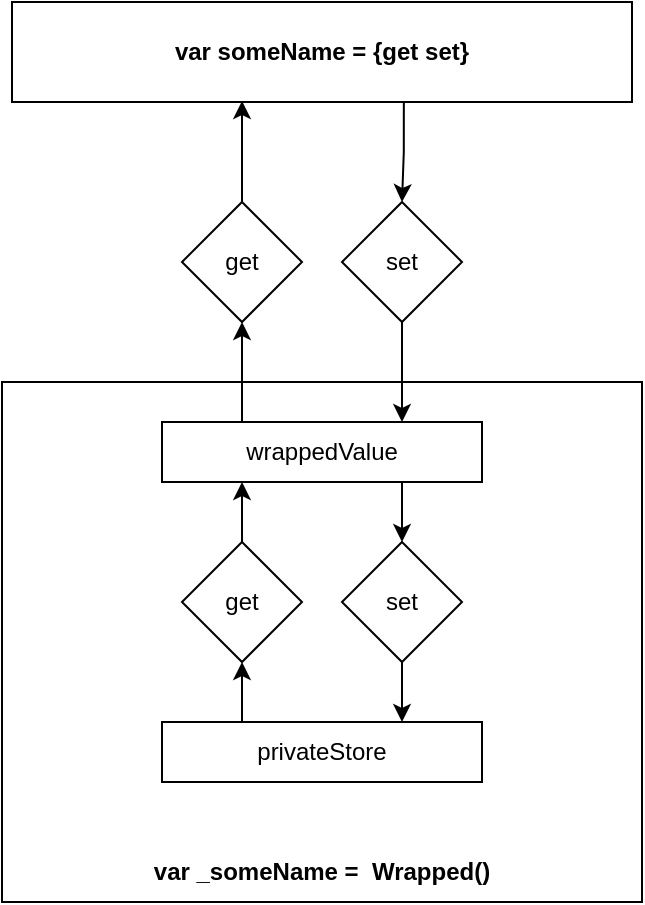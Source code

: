 <mxfile version="17.4.6" type="github">
  <diagram id="rVJ_7FO1rf4wiXz7svbB" name="Page-1">
    <mxGraphModel dx="933" dy="790" grid="1" gridSize="10" guides="1" tooltips="1" connect="1" arrows="1" fold="1" page="1" pageScale="1" pageWidth="850" pageHeight="1100" math="0" shadow="0">
      <root>
        <mxCell id="0" />
        <mxCell id="1" parent="0" />
        <mxCell id="F9aMHYz11MQBcgvr0L_D-37" value="" style="rounded=0;whiteSpace=wrap;html=1;" vertex="1" parent="1">
          <mxGeometry x="240" y="360" width="320" height="260" as="geometry" />
        </mxCell>
        <mxCell id="F9aMHYz11MQBcgvr0L_D-36" style="edgeStyle=orthogonalEdgeStyle;rounded=0;orthogonalLoop=1;jettySize=auto;html=1;exitX=0.632;exitY=0.99;exitDx=0;exitDy=0;entryX=0.5;entryY=0;entryDx=0;entryDy=0;exitPerimeter=0;" edge="1" parent="1" source="F9aMHYz11MQBcgvr0L_D-2" target="F9aMHYz11MQBcgvr0L_D-31">
          <mxGeometry relative="1" as="geometry" />
        </mxCell>
        <mxCell id="F9aMHYz11MQBcgvr0L_D-2" value="&lt;b&gt;var someName = {get set}&lt;/b&gt;" style="rounded=0;whiteSpace=wrap;html=1;" vertex="1" parent="1">
          <mxGeometry x="245" y="170" width="310" height="50" as="geometry" />
        </mxCell>
        <mxCell id="F9aMHYz11MQBcgvr0L_D-26" style="edgeStyle=orthogonalEdgeStyle;rounded=0;orthogonalLoop=1;jettySize=auto;html=1;exitX=0.75;exitY=1;exitDx=0;exitDy=0;entryX=0.5;entryY=0;entryDx=0;entryDy=0;" edge="1" parent="1" source="F9aMHYz11MQBcgvr0L_D-4" target="F9aMHYz11MQBcgvr0L_D-7">
          <mxGeometry relative="1" as="geometry" />
        </mxCell>
        <mxCell id="F9aMHYz11MQBcgvr0L_D-33" style="edgeStyle=orthogonalEdgeStyle;rounded=0;orthogonalLoop=1;jettySize=auto;html=1;exitX=0.25;exitY=0;exitDx=0;exitDy=0;entryX=0.5;entryY=1;entryDx=0;entryDy=0;" edge="1" parent="1" source="F9aMHYz11MQBcgvr0L_D-4" target="F9aMHYz11MQBcgvr0L_D-30">
          <mxGeometry relative="1" as="geometry" />
        </mxCell>
        <mxCell id="F9aMHYz11MQBcgvr0L_D-4" value="wrappedValue" style="rounded=0;whiteSpace=wrap;html=1;" vertex="1" parent="1">
          <mxGeometry x="320" y="380" width="160" height="30" as="geometry" />
        </mxCell>
        <mxCell id="F9aMHYz11MQBcgvr0L_D-28" style="edgeStyle=orthogonalEdgeStyle;rounded=0;orthogonalLoop=1;jettySize=auto;html=1;exitX=0.25;exitY=0;exitDx=0;exitDy=0;" edge="1" parent="1" source="F9aMHYz11MQBcgvr0L_D-5" target="F9aMHYz11MQBcgvr0L_D-6">
          <mxGeometry relative="1" as="geometry" />
        </mxCell>
        <mxCell id="F9aMHYz11MQBcgvr0L_D-5" value="privateStore" style="rounded=0;whiteSpace=wrap;html=1;" vertex="1" parent="1">
          <mxGeometry x="320" y="530" width="160" height="30" as="geometry" />
        </mxCell>
        <mxCell id="F9aMHYz11MQBcgvr0L_D-29" style="edgeStyle=orthogonalEdgeStyle;rounded=0;orthogonalLoop=1;jettySize=auto;html=1;exitX=0.5;exitY=0;exitDx=0;exitDy=0;entryX=0.25;entryY=1;entryDx=0;entryDy=0;" edge="1" parent="1" source="F9aMHYz11MQBcgvr0L_D-6" target="F9aMHYz11MQBcgvr0L_D-4">
          <mxGeometry relative="1" as="geometry" />
        </mxCell>
        <mxCell id="F9aMHYz11MQBcgvr0L_D-6" value="get" style="rhombus;whiteSpace=wrap;html=1;" vertex="1" parent="1">
          <mxGeometry x="330" y="440" width="60" height="60" as="geometry" />
        </mxCell>
        <mxCell id="F9aMHYz11MQBcgvr0L_D-27" style="edgeStyle=orthogonalEdgeStyle;rounded=0;orthogonalLoop=1;jettySize=auto;html=1;exitX=0.5;exitY=1;exitDx=0;exitDy=0;entryX=0.75;entryY=0;entryDx=0;entryDy=0;" edge="1" parent="1" source="F9aMHYz11MQBcgvr0L_D-7" target="F9aMHYz11MQBcgvr0L_D-5">
          <mxGeometry relative="1" as="geometry" />
        </mxCell>
        <mxCell id="F9aMHYz11MQBcgvr0L_D-7" value="set" style="rhombus;whiteSpace=wrap;html=1;" vertex="1" parent="1">
          <mxGeometry x="410" y="440" width="60" height="60" as="geometry" />
        </mxCell>
        <mxCell id="F9aMHYz11MQBcgvr0L_D-14" value="var _someName = &amp;nbsp;Wrapped()" style="text;html=1;align=center;verticalAlign=middle;whiteSpace=wrap;rounded=0;fontStyle=1" vertex="1" parent="1">
          <mxGeometry x="290" y="590" width="220" height="30" as="geometry" />
        </mxCell>
        <mxCell id="F9aMHYz11MQBcgvr0L_D-35" style="edgeStyle=orthogonalEdgeStyle;rounded=0;orthogonalLoop=1;jettySize=auto;html=1;exitX=0.5;exitY=0;exitDx=0;exitDy=0;entryX=0.371;entryY=0.99;entryDx=0;entryDy=0;entryPerimeter=0;" edge="1" parent="1" source="F9aMHYz11MQBcgvr0L_D-30" target="F9aMHYz11MQBcgvr0L_D-2">
          <mxGeometry relative="1" as="geometry" />
        </mxCell>
        <mxCell id="F9aMHYz11MQBcgvr0L_D-30" value="get" style="rhombus;whiteSpace=wrap;html=1;" vertex="1" parent="1">
          <mxGeometry x="330" y="270" width="60" height="60" as="geometry" />
        </mxCell>
        <mxCell id="F9aMHYz11MQBcgvr0L_D-34" style="edgeStyle=orthogonalEdgeStyle;rounded=0;orthogonalLoop=1;jettySize=auto;html=1;exitX=0.5;exitY=1;exitDx=0;exitDy=0;entryX=0.75;entryY=0;entryDx=0;entryDy=0;" edge="1" parent="1" source="F9aMHYz11MQBcgvr0L_D-31" target="F9aMHYz11MQBcgvr0L_D-4">
          <mxGeometry relative="1" as="geometry" />
        </mxCell>
        <mxCell id="F9aMHYz11MQBcgvr0L_D-31" value="set" style="rhombus;whiteSpace=wrap;html=1;" vertex="1" parent="1">
          <mxGeometry x="410" y="270" width="60" height="60" as="geometry" />
        </mxCell>
      </root>
    </mxGraphModel>
  </diagram>
</mxfile>
